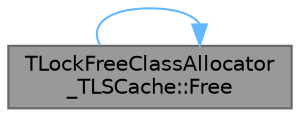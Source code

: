 digraph "TLockFreeClassAllocator_TLSCache::Free"
{
 // INTERACTIVE_SVG=YES
 // LATEX_PDF_SIZE
  bgcolor="transparent";
  edge [fontname=Helvetica,fontsize=10,labelfontname=Helvetica,labelfontsize=10];
  node [fontname=Helvetica,fontsize=10,shape=box,height=0.2,width=0.4];
  rankdir="LR";
  Node1 [id="Node000001",label="TLockFreeClassAllocator\l_TLSCache::Free",height=0.2,width=0.4,color="gray40", fillcolor="grey60", style="filled", fontcolor="black",tooltip="Calls a destructor on Item and returns the memory to the free list for recycling."];
  Node1 -> Node1 [id="edge1_Node000001_Node000001",color="steelblue1",style="solid",tooltip=" "];
}
